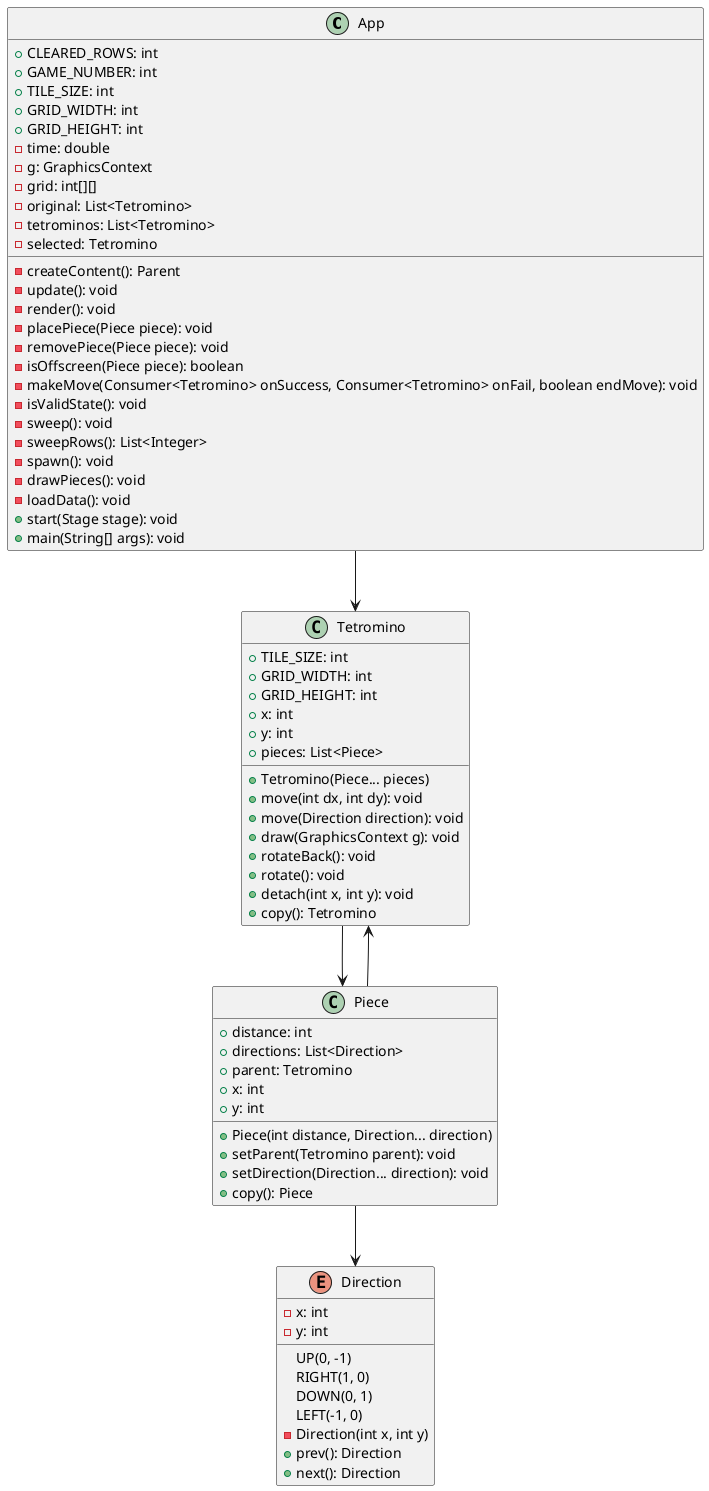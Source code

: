 @startuml
class App{
    +CLEARED_ROWS: int
    +GAME_NUMBER: int
    +TILE_SIZE: int 
    +GRID_WIDTH: int 
    +GRID_HEIGHT: int 
    -time: double
    -g: GraphicsContext
    -grid: int[][] 
    -original: List<Tetromino>
    -tetrominos: List<Tetromino>
    -selected: Tetromino

    -createContent(): Parent
    -update(): void
    -render(): void
    -placePiece(Piece piece): void
    -removePiece(Piece piece): void
    -isOffscreen(Piece piece): boolean
    -makeMove(Consumer<Tetromino> onSuccess, Consumer<Tetromino> onFail, boolean endMove): void
    -isValidState(): void
    -sweep(): void
    -sweepRows(): List<Integer>
    -spawn(): void
    -drawPieces(): void
    -loadData(): void
    +start(Stage stage): void
    +main(String[] args): void
}

class Tetromino{
    +TILE_SIZE: int
    +GRID_WIDTH: int
    +GRID_HEIGHT: int
    +x: int
    +y: int
    +pieces: List<Piece>

    +Tetromino(Piece... pieces)
    +move(int dx, int dy): void
    +move(Direction direction): void
    +draw(GraphicsContext g): void
    +rotateBack(): void
    +rotate(): void
    +detach(int x, int y): void
    +copy(): Tetromino
}

enum Direction{
    UP(0, -1)
    RIGHT(1, 0)
    DOWN(0, 1)
    LEFT(-1, 0)

    -x: int
    -y: int

    -Direction(int x, int y)
    +prev(): Direction
    +next(): Direction
}

class Piece{
    +distance: int
    +directions: List<Direction> 
    +parent: Tetromino
    +x: int
    +y: int

    +Piece(int distance, Direction... direction)
    +setParent(Tetromino parent): void
    +setDirection(Direction... direction): void
    +copy(): Piece
}

App --> Tetromino
Tetromino --> Piece
Piece --> Direction
Piece --> Tetromino

@enduml